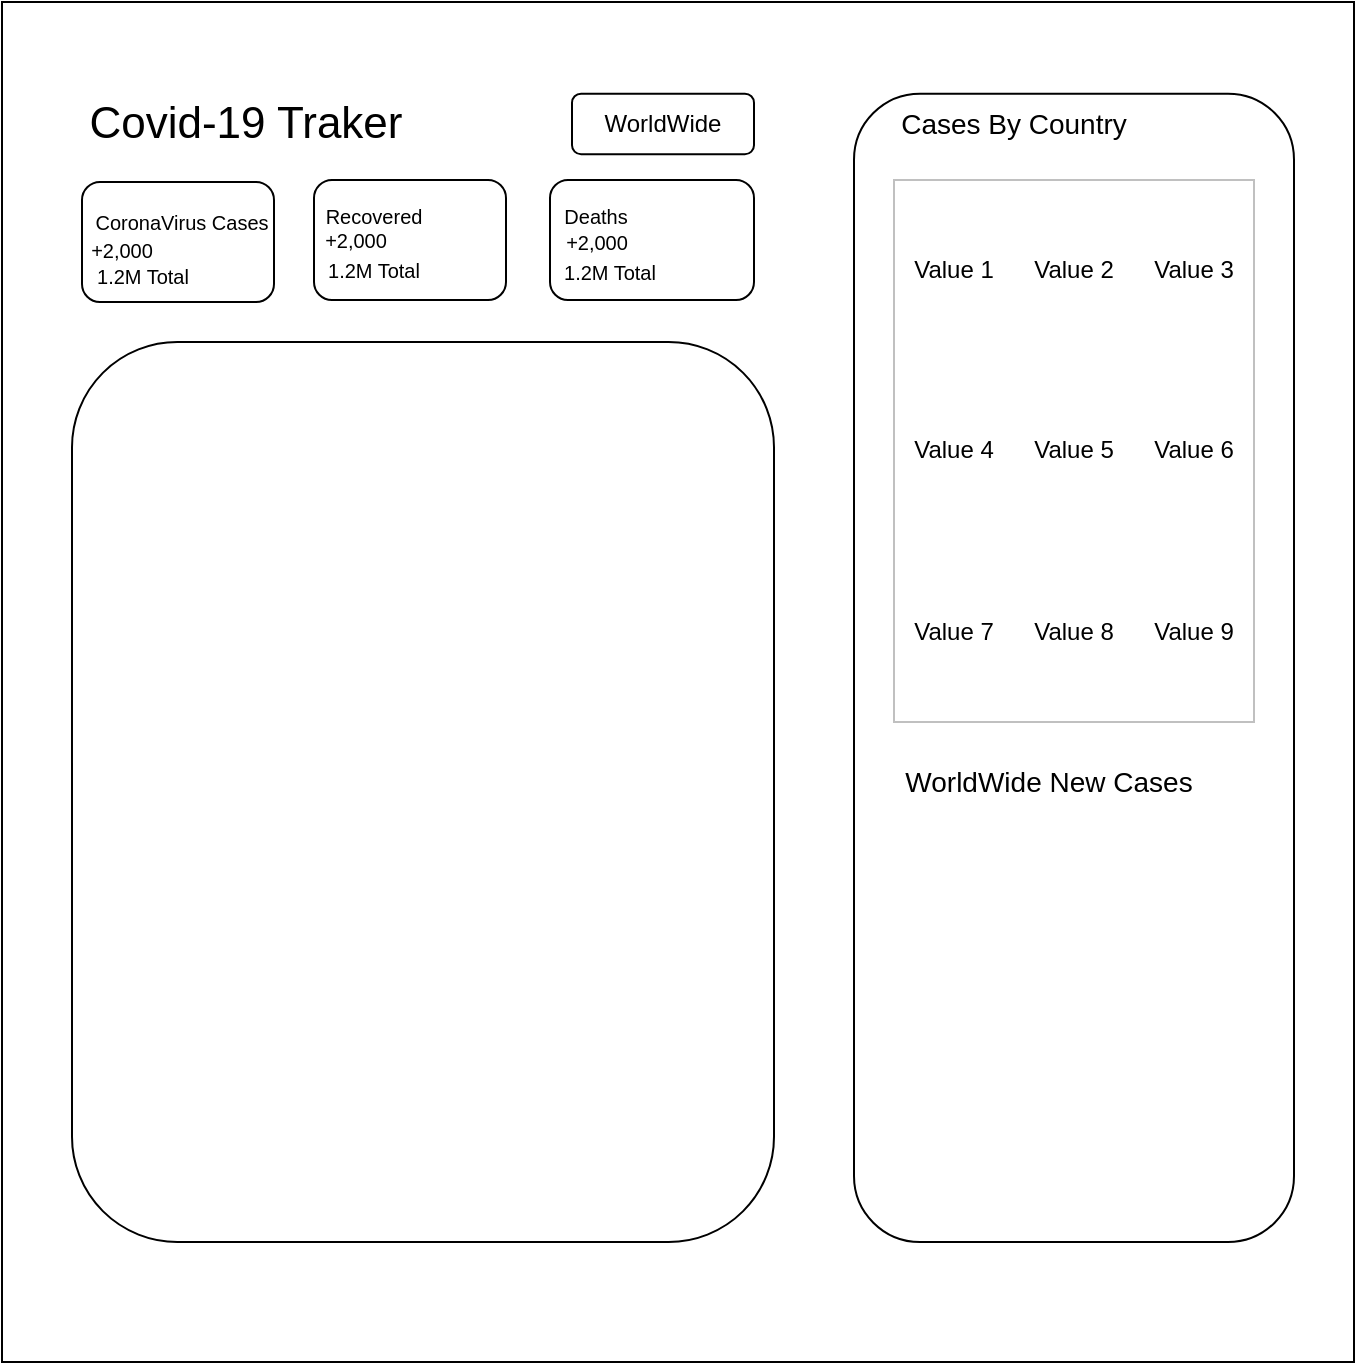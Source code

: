 <mxfile version="13.6.6" type="device"><diagram id="bipeSHe36k-Ivlj3odVG" name="Page-1"><mxGraphModel dx="1447" dy="2036" grid="1" gridSize="10" guides="1" tooltips="1" connect="1" arrows="1" fold="1" page="1" pageScale="1" pageWidth="827" pageHeight="1169" math="0" shadow="0"><root><mxCell id="0"/><mxCell id="1" style="" parent="0"/><mxCell id="KeLISz3oiQzysvTeA4Qd-42" value="" style="rounded=0;whiteSpace=wrap;html=1;shadow=0;" vertex="1" parent="1"><mxGeometry x="114" y="-1040" width="676" height="680" as="geometry"/></mxCell><mxCell id="KeLISz3oiQzysvTeA4Qd-4" value="&lt;font style=&quot;font-size: 22px&quot;&gt;&lt;span style=&quot;font-weight: normal&quot;&gt;Covid-19 Traker&lt;/span&gt;&lt;/font&gt;" style="text;html=1;strokeColor=none;fillColor=none;align=center;verticalAlign=middle;whiteSpace=wrap;rounded=0;fontStyle=1" vertex="1" parent="1"><mxGeometry x="120" y="-989" width="232" height="20" as="geometry"/></mxCell><mxCell id="KeLISz3oiQzysvTeA4Qd-6" value="WorldWide" style="rounded=1;whiteSpace=wrap;html=1;" vertex="1" parent="1"><mxGeometry x="399" y="-994.17" width="91" height="30.33" as="geometry"/></mxCell><mxCell id="KeLISz3oiQzysvTeA4Qd-7" value="" style="rounded=1;whiteSpace=wrap;html=1;" vertex="1" parent="1"><mxGeometry x="154" y="-950" width="96" height="60" as="geometry"/></mxCell><mxCell id="KeLISz3oiQzysvTeA4Qd-8" value="&lt;font style=&quot;font-size: 10px&quot;&gt;CoronaVirus Cases&lt;/font&gt;" style="text;html=1;strokeColor=none;fillColor=none;align=center;verticalAlign=middle;whiteSpace=wrap;rounded=0;" vertex="1" parent="1"><mxGeometry x="149" y="-940" width="110" height="19" as="geometry"/></mxCell><mxCell id="KeLISz3oiQzysvTeA4Qd-9" value="&lt;font style=&quot;font-size: 10px&quot;&gt;+2,000&lt;/font&gt;" style="text;html=1;strokeColor=none;fillColor=none;align=center;verticalAlign=middle;whiteSpace=wrap;rounded=0;" vertex="1" parent="1"><mxGeometry x="149" y="-921" width="50" height="10" as="geometry"/></mxCell><mxCell id="KeLISz3oiQzysvTeA4Qd-10" value="&lt;font style=&quot;font-size: 10px&quot;&gt;1.2M Total&lt;/font&gt;" style="text;html=1;strokeColor=none;fillColor=none;align=center;verticalAlign=middle;whiteSpace=wrap;rounded=0;" vertex="1" parent="1"><mxGeometry x="160" y="-910" width="49" height="14.5" as="geometry"/></mxCell><mxCell id="KeLISz3oiQzysvTeA4Qd-15" value="" style="rounded=1;whiteSpace=wrap;html=1;" vertex="1" parent="1"><mxGeometry x="270" y="-951" width="96" height="60" as="geometry"/></mxCell><mxCell id="KeLISz3oiQzysvTeA4Qd-16" value="&lt;font style=&quot;font-size: 10px&quot;&gt;Recovered&lt;/font&gt;" style="text;html=1;strokeColor=none;fillColor=none;align=center;verticalAlign=middle;whiteSpace=wrap;rounded=0;" vertex="1" parent="1"><mxGeometry x="275" y="-940.5" width="50" height="15" as="geometry"/></mxCell><mxCell id="KeLISz3oiQzysvTeA4Qd-17" value="&lt;font style=&quot;font-size: 10px&quot;&gt;1.2M Total&lt;/font&gt;" style="text;html=1;strokeColor=none;fillColor=none;align=center;verticalAlign=middle;whiteSpace=wrap;rounded=0;" vertex="1" parent="1"><mxGeometry x="270" y="-911.5" width="60" height="11" as="geometry"/></mxCell><mxCell id="KeLISz3oiQzysvTeA4Qd-20" value="&lt;font style=&quot;font-size: 10px&quot;&gt;+2,000&lt;/font&gt;" style="text;html=1;strokeColor=none;fillColor=none;align=center;verticalAlign=middle;whiteSpace=wrap;rounded=0;" vertex="1" parent="1"><mxGeometry x="265" y="-931" width="52" height="20" as="geometry"/></mxCell><mxCell id="KeLISz3oiQzysvTeA4Qd-22" value="" style="rounded=1;whiteSpace=wrap;html=1;" vertex="1" parent="1"><mxGeometry x="388" y="-951" width="102" height="60" as="geometry"/></mxCell><mxCell id="KeLISz3oiQzysvTeA4Qd-23" value="&lt;font style=&quot;font-size: 10px&quot;&gt;+2,000&lt;/font&gt;" style="text;html=1;strokeColor=none;fillColor=none;align=center;verticalAlign=middle;whiteSpace=wrap;rounded=0;" vertex="1" parent="1"><mxGeometry x="391.5" y="-930" width="39" height="20" as="geometry"/></mxCell><mxCell id="KeLISz3oiQzysvTeA4Qd-25" value="&lt;font style=&quot;font-size: 10px&quot;&gt;Deaths&lt;/font&gt;" style="text;html=1;strokeColor=none;fillColor=none;align=center;verticalAlign=middle;whiteSpace=wrap;rounded=0;" vertex="1" parent="1"><mxGeometry x="356" y="-945" width="110" height="24" as="geometry"/></mxCell><mxCell id="KeLISz3oiQzysvTeA4Qd-26" value="&lt;font style=&quot;font-size: 10px&quot;&gt;1.2M Total&lt;/font&gt;" style="text;html=1;strokeColor=none;fillColor=none;align=center;verticalAlign=middle;whiteSpace=wrap;rounded=0;" vertex="1" parent="1"><mxGeometry x="388" y="-910" width="60" height="10" as="geometry"/></mxCell><mxCell id="KeLISz3oiQzysvTeA4Qd-28" value="" style="rounded=1;whiteSpace=wrap;html=1;" vertex="1" parent="1"><mxGeometry x="149" y="-870" width="351" height="450" as="geometry"/></mxCell><mxCell id="KeLISz3oiQzysvTeA4Qd-31" value="" style="rounded=1;whiteSpace=wrap;html=1;" vertex="1" parent="1"><mxGeometry x="540" y="-994.17" width="220" height="574.17" as="geometry"/></mxCell><mxCell id="KeLISz3oiQzysvTeA4Qd-32" value="&lt;font style=&quot;font-size: 14px&quot;&gt;Cases By Country&lt;/font&gt;" style="text;html=1;strokeColor=none;fillColor=none;align=center;verticalAlign=middle;whiteSpace=wrap;rounded=0;" vertex="1" parent="1"><mxGeometry x="560" y="-989" width="120" height="20" as="geometry"/></mxCell><mxCell id="KeLISz3oiQzysvTeA4Qd-35" value="&lt;font style=&quot;font-size: 14px&quot;&gt;WorldWide New Cases&lt;/font&gt;" style="text;html=1;strokeColor=none;fillColor=none;align=center;verticalAlign=middle;whiteSpace=wrap;rounded=0;" vertex="1" parent="1"><mxGeometry x="560" y="-660" width="155" height="20" as="geometry"/></mxCell><mxCell id="KeLISz3oiQzysvTeA4Qd-38" value="" style="shape=image;html=1;verticalAlign=top;verticalLabelPosition=bottom;labelBackgroundColor=#ffffff;imageAspect=0;aspect=fixed;image=https://cdn2.iconfinder.com/data/icons/infographic-bar-vol-9-1/512/10-128.png" vertex="1" parent="1"><mxGeometry x="551.5" y="-640" width="197" height="197" as="geometry"/></mxCell><mxCell id="KeLISz3oiQzysvTeA4Qd-39" value="" style="shape=image;html=1;verticalAlign=top;verticalLabelPosition=bottom;labelBackgroundColor=#ffffff;imageAspect=0;aspect=fixed;image=https://cdn4.iconfinder.com/data/icons/small-n-flat/24/map-128.png" vertex="1" parent="1"><mxGeometry x="260" y="-740" width="128" height="128" as="geometry"/></mxCell><mxCell id="KeLISz3oiQzysvTeA4Qd-40" value="&lt;table border=&quot;0&quot; width=&quot;100%&quot; height=&quot;100%&quot; style=&quot;width:100%;height:100%;border-collapse:collapse;&quot;&gt;&lt;tr&gt;&lt;td align=&quot;center&quot;&gt;Value 1&lt;/td&gt;&lt;td align=&quot;center&quot;&gt;Value 2&lt;/td&gt;&lt;td align=&quot;center&quot;&gt;Value 3&lt;/td&gt;&lt;/tr&gt;&lt;tr&gt;&lt;td align=&quot;center&quot;&gt;Value 4&lt;/td&gt;&lt;td align=&quot;center&quot;&gt;Value 5&lt;/td&gt;&lt;td align=&quot;center&quot;&gt;Value 6&lt;/td&gt;&lt;/tr&gt;&lt;tr&gt;&lt;td align=&quot;center&quot;&gt;Value 7&lt;/td&gt;&lt;td align=&quot;center&quot;&gt;Value 8&lt;/td&gt;&lt;td align=&quot;center&quot;&gt;Value 9&lt;/td&gt;&lt;/tr&gt;&lt;/table&gt;" style="text;html=1;strokeColor=#c0c0c0;fillColor=none;overflow=fill;" vertex="1" parent="1"><mxGeometry x="560" y="-951" width="180" height="271" as="geometry"/></mxCell></root></mxGraphModel></diagram></mxfile>